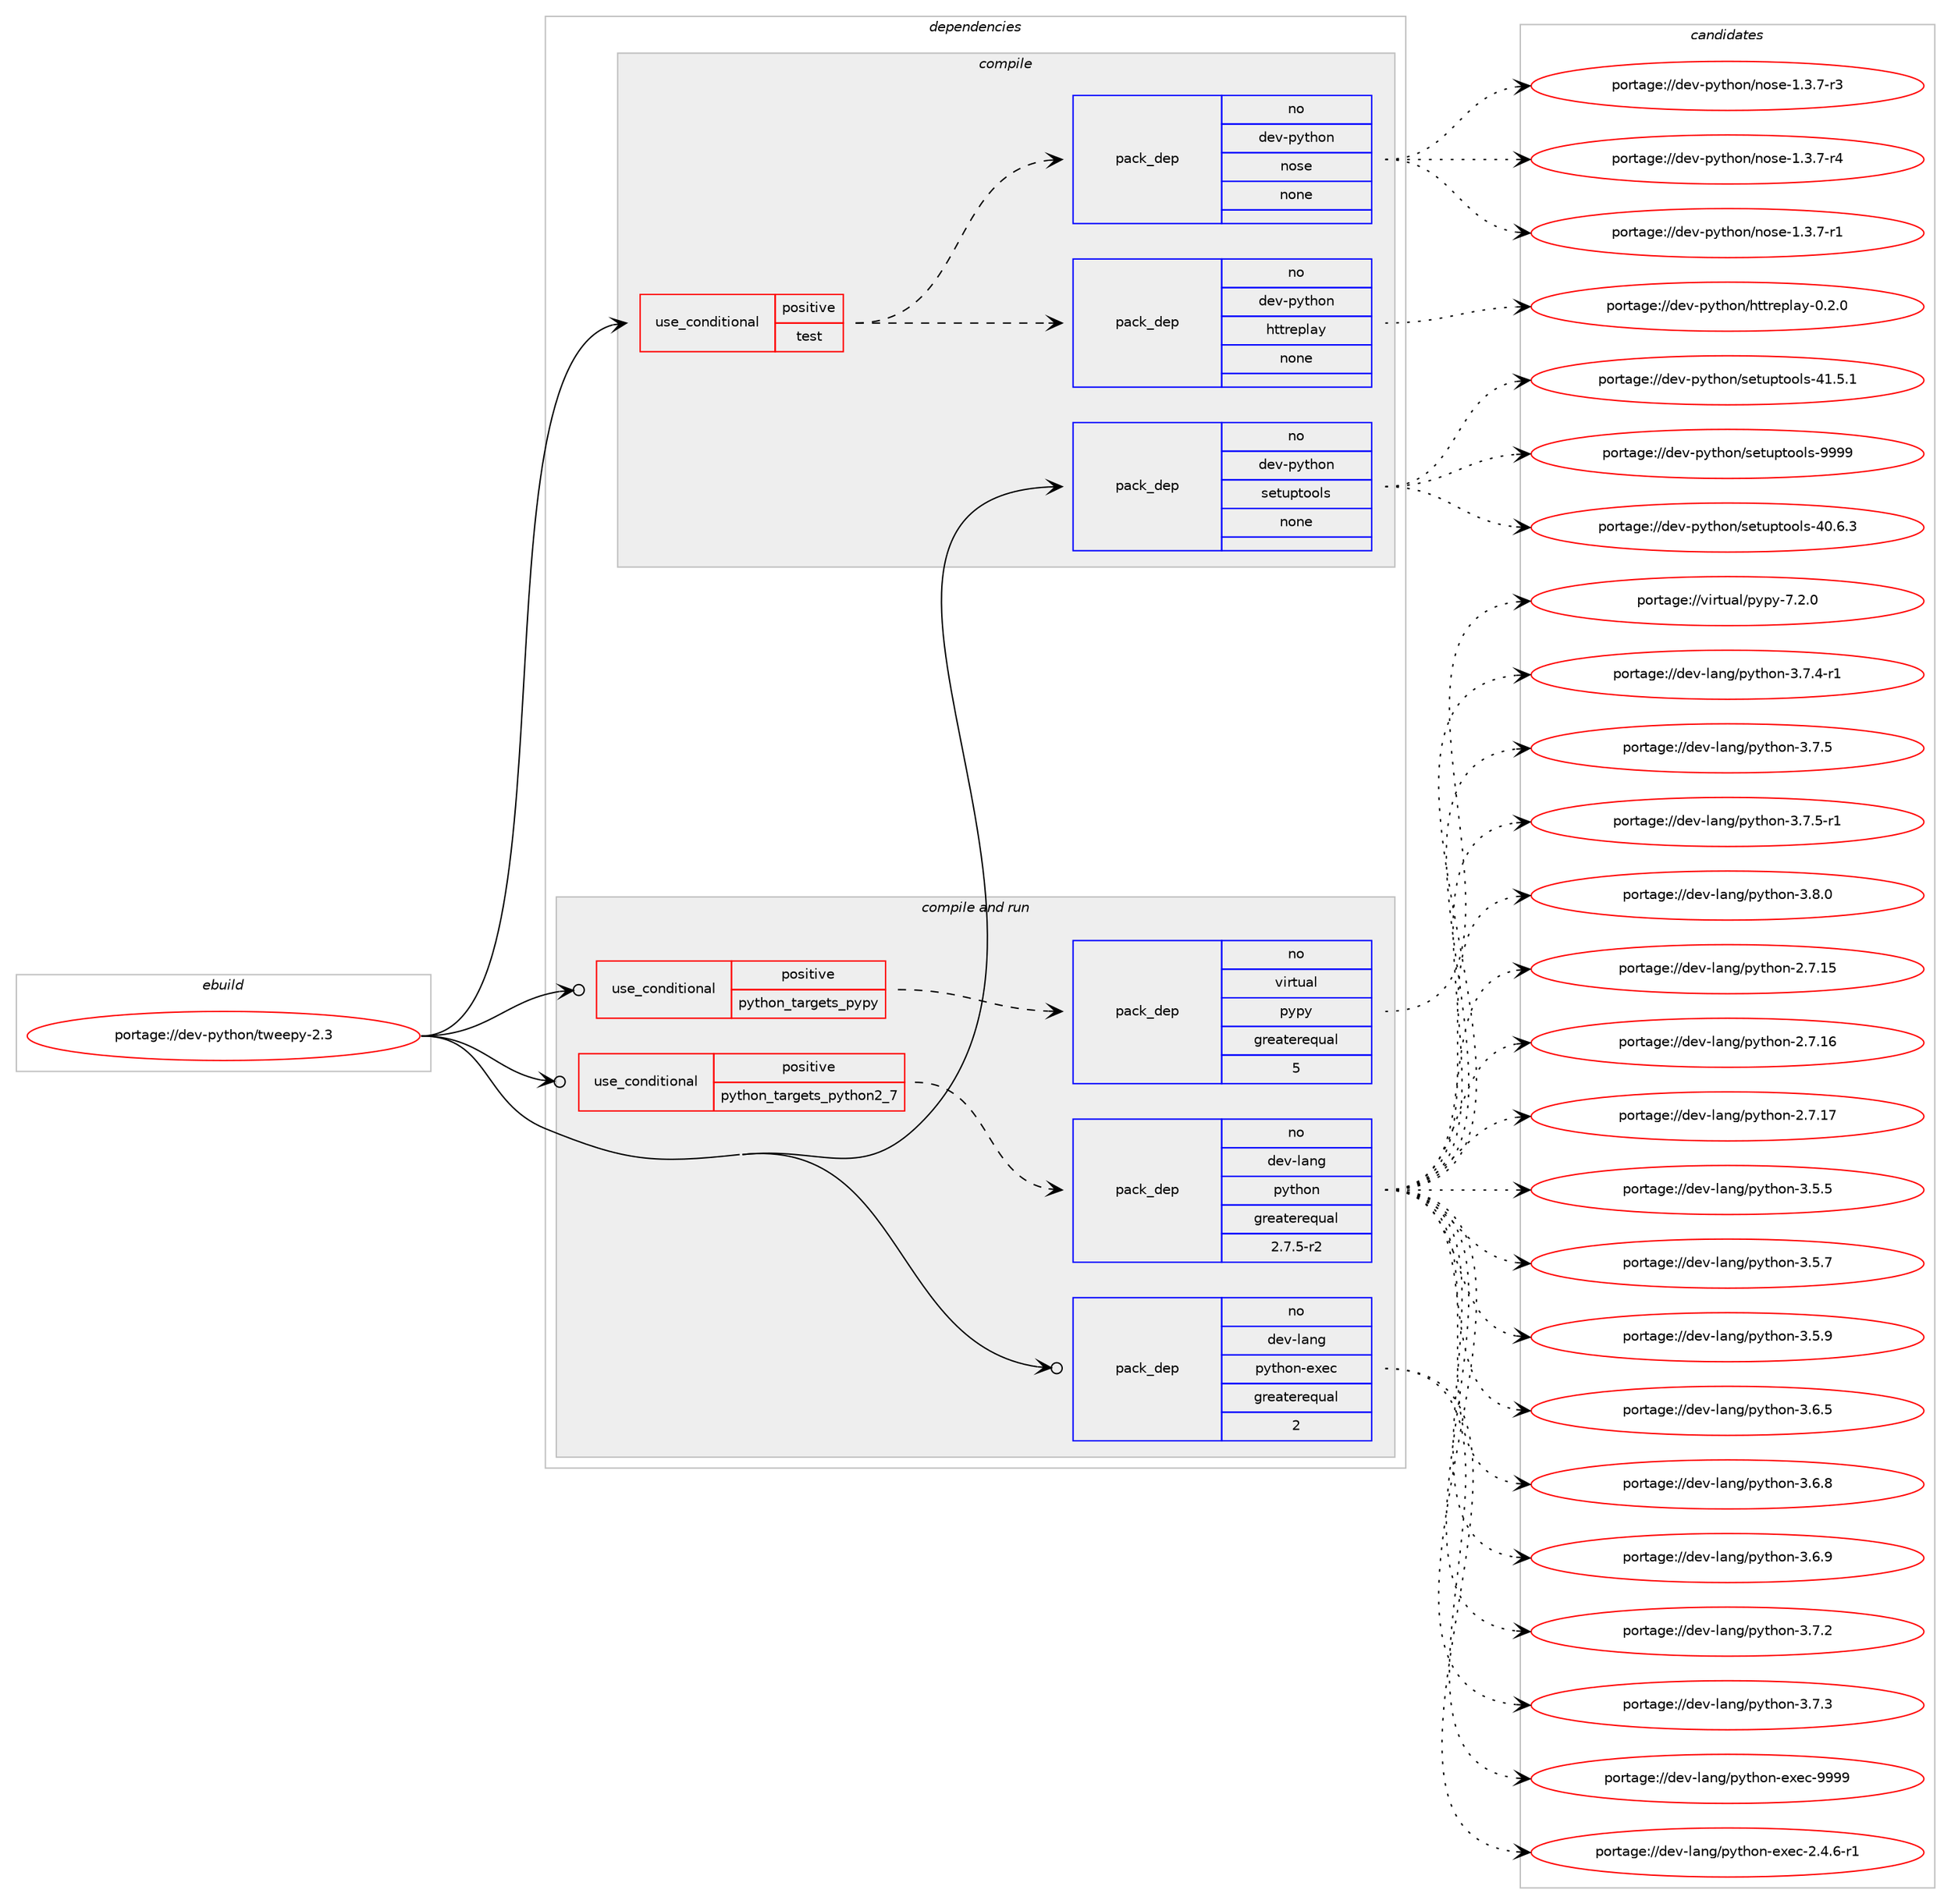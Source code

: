digraph prolog {

# *************
# Graph options
# *************

newrank=true;
concentrate=true;
compound=true;
graph [rankdir=LR,fontname=Helvetica,fontsize=10,ranksep=1.5];#, ranksep=2.5, nodesep=0.2];
edge  [arrowhead=vee];
node  [fontname=Helvetica,fontsize=10];

# **********
# The ebuild
# **********

subgraph cluster_leftcol {
color=gray;
rank=same;
label=<<i>ebuild</i>>;
id [label="portage://dev-python/tweepy-2.3", color=red, width=4, href="../dev-python/tweepy-2.3.svg"];
}

# ****************
# The dependencies
# ****************

subgraph cluster_midcol {
color=gray;
label=<<i>dependencies</i>>;
subgraph cluster_compile {
fillcolor="#eeeeee";
style=filled;
label=<<i>compile</i>>;
subgraph cond40019 {
dependency176538 [label=<<TABLE BORDER="0" CELLBORDER="1" CELLSPACING="0" CELLPADDING="4"><TR><TD ROWSPAN="3" CELLPADDING="10">use_conditional</TD></TR><TR><TD>positive</TD></TR><TR><TD>test</TD></TR></TABLE>>, shape=none, color=red];
subgraph pack133115 {
dependency176539 [label=<<TABLE BORDER="0" CELLBORDER="1" CELLSPACING="0" CELLPADDING="4" WIDTH="220"><TR><TD ROWSPAN="6" CELLPADDING="30">pack_dep</TD></TR><TR><TD WIDTH="110">no</TD></TR><TR><TD>dev-python</TD></TR><TR><TD>httreplay</TD></TR><TR><TD>none</TD></TR><TR><TD></TD></TR></TABLE>>, shape=none, color=blue];
}
dependency176538:e -> dependency176539:w [weight=20,style="dashed",arrowhead="vee"];
subgraph pack133116 {
dependency176540 [label=<<TABLE BORDER="0" CELLBORDER="1" CELLSPACING="0" CELLPADDING="4" WIDTH="220"><TR><TD ROWSPAN="6" CELLPADDING="30">pack_dep</TD></TR><TR><TD WIDTH="110">no</TD></TR><TR><TD>dev-python</TD></TR><TR><TD>nose</TD></TR><TR><TD>none</TD></TR><TR><TD></TD></TR></TABLE>>, shape=none, color=blue];
}
dependency176538:e -> dependency176540:w [weight=20,style="dashed",arrowhead="vee"];
}
id:e -> dependency176538:w [weight=20,style="solid",arrowhead="vee"];
subgraph pack133117 {
dependency176541 [label=<<TABLE BORDER="0" CELLBORDER="1" CELLSPACING="0" CELLPADDING="4" WIDTH="220"><TR><TD ROWSPAN="6" CELLPADDING="30">pack_dep</TD></TR><TR><TD WIDTH="110">no</TD></TR><TR><TD>dev-python</TD></TR><TR><TD>setuptools</TD></TR><TR><TD>none</TD></TR><TR><TD></TD></TR></TABLE>>, shape=none, color=blue];
}
id:e -> dependency176541:w [weight=20,style="solid",arrowhead="vee"];
}
subgraph cluster_compileandrun {
fillcolor="#eeeeee";
style=filled;
label=<<i>compile and run</i>>;
subgraph cond40020 {
dependency176542 [label=<<TABLE BORDER="0" CELLBORDER="1" CELLSPACING="0" CELLPADDING="4"><TR><TD ROWSPAN="3" CELLPADDING="10">use_conditional</TD></TR><TR><TD>positive</TD></TR><TR><TD>python_targets_pypy</TD></TR></TABLE>>, shape=none, color=red];
subgraph pack133118 {
dependency176543 [label=<<TABLE BORDER="0" CELLBORDER="1" CELLSPACING="0" CELLPADDING="4" WIDTH="220"><TR><TD ROWSPAN="6" CELLPADDING="30">pack_dep</TD></TR><TR><TD WIDTH="110">no</TD></TR><TR><TD>virtual</TD></TR><TR><TD>pypy</TD></TR><TR><TD>greaterequal</TD></TR><TR><TD>5</TD></TR></TABLE>>, shape=none, color=blue];
}
dependency176542:e -> dependency176543:w [weight=20,style="dashed",arrowhead="vee"];
}
id:e -> dependency176542:w [weight=20,style="solid",arrowhead="odotvee"];
subgraph cond40021 {
dependency176544 [label=<<TABLE BORDER="0" CELLBORDER="1" CELLSPACING="0" CELLPADDING="4"><TR><TD ROWSPAN="3" CELLPADDING="10">use_conditional</TD></TR><TR><TD>positive</TD></TR><TR><TD>python_targets_python2_7</TD></TR></TABLE>>, shape=none, color=red];
subgraph pack133119 {
dependency176545 [label=<<TABLE BORDER="0" CELLBORDER="1" CELLSPACING="0" CELLPADDING="4" WIDTH="220"><TR><TD ROWSPAN="6" CELLPADDING="30">pack_dep</TD></TR><TR><TD WIDTH="110">no</TD></TR><TR><TD>dev-lang</TD></TR><TR><TD>python</TD></TR><TR><TD>greaterequal</TD></TR><TR><TD>2.7.5-r2</TD></TR></TABLE>>, shape=none, color=blue];
}
dependency176544:e -> dependency176545:w [weight=20,style="dashed",arrowhead="vee"];
}
id:e -> dependency176544:w [weight=20,style="solid",arrowhead="odotvee"];
subgraph pack133120 {
dependency176546 [label=<<TABLE BORDER="0" CELLBORDER="1" CELLSPACING="0" CELLPADDING="4" WIDTH="220"><TR><TD ROWSPAN="6" CELLPADDING="30">pack_dep</TD></TR><TR><TD WIDTH="110">no</TD></TR><TR><TD>dev-lang</TD></TR><TR><TD>python-exec</TD></TR><TR><TD>greaterequal</TD></TR><TR><TD>2</TD></TR></TABLE>>, shape=none, color=blue];
}
id:e -> dependency176546:w [weight=20,style="solid",arrowhead="odotvee"];
}
subgraph cluster_run {
fillcolor="#eeeeee";
style=filled;
label=<<i>run</i>>;
}
}

# **************
# The candidates
# **************

subgraph cluster_choices {
rank=same;
color=gray;
label=<<i>candidates</i>>;

subgraph choice133115 {
color=black;
nodesep=1;
choiceportage100101118451121211161041111104710411611611410111210897121454846504648 [label="portage://dev-python/httreplay-0.2.0", color=red, width=4,href="../dev-python/httreplay-0.2.0.svg"];
dependency176539:e -> choiceportage100101118451121211161041111104710411611611410111210897121454846504648:w [style=dotted,weight="100"];
}
subgraph choice133116 {
color=black;
nodesep=1;
choiceportage10010111845112121116104111110471101111151014549465146554511449 [label="portage://dev-python/nose-1.3.7-r1", color=red, width=4,href="../dev-python/nose-1.3.7-r1.svg"];
choiceportage10010111845112121116104111110471101111151014549465146554511451 [label="portage://dev-python/nose-1.3.7-r3", color=red, width=4,href="../dev-python/nose-1.3.7-r3.svg"];
choiceportage10010111845112121116104111110471101111151014549465146554511452 [label="portage://dev-python/nose-1.3.7-r4", color=red, width=4,href="../dev-python/nose-1.3.7-r4.svg"];
dependency176540:e -> choiceportage10010111845112121116104111110471101111151014549465146554511449:w [style=dotted,weight="100"];
dependency176540:e -> choiceportage10010111845112121116104111110471101111151014549465146554511451:w [style=dotted,weight="100"];
dependency176540:e -> choiceportage10010111845112121116104111110471101111151014549465146554511452:w [style=dotted,weight="100"];
}
subgraph choice133117 {
color=black;
nodesep=1;
choiceportage100101118451121211161041111104711510111611711211611111110811545524846544651 [label="portage://dev-python/setuptools-40.6.3", color=red, width=4,href="../dev-python/setuptools-40.6.3.svg"];
choiceportage100101118451121211161041111104711510111611711211611111110811545524946534649 [label="portage://dev-python/setuptools-41.5.1", color=red, width=4,href="../dev-python/setuptools-41.5.1.svg"];
choiceportage10010111845112121116104111110471151011161171121161111111081154557575757 [label="portage://dev-python/setuptools-9999", color=red, width=4,href="../dev-python/setuptools-9999.svg"];
dependency176541:e -> choiceportage100101118451121211161041111104711510111611711211611111110811545524846544651:w [style=dotted,weight="100"];
dependency176541:e -> choiceportage100101118451121211161041111104711510111611711211611111110811545524946534649:w [style=dotted,weight="100"];
dependency176541:e -> choiceportage10010111845112121116104111110471151011161171121161111111081154557575757:w [style=dotted,weight="100"];
}
subgraph choice133118 {
color=black;
nodesep=1;
choiceportage1181051141161179710847112121112121455546504648 [label="portage://virtual/pypy-7.2.0", color=red, width=4,href="../virtual/pypy-7.2.0.svg"];
dependency176543:e -> choiceportage1181051141161179710847112121112121455546504648:w [style=dotted,weight="100"];
}
subgraph choice133119 {
color=black;
nodesep=1;
choiceportage10010111845108971101034711212111610411111045504655464953 [label="portage://dev-lang/python-2.7.15", color=red, width=4,href="../dev-lang/python-2.7.15.svg"];
choiceportage10010111845108971101034711212111610411111045504655464954 [label="portage://dev-lang/python-2.7.16", color=red, width=4,href="../dev-lang/python-2.7.16.svg"];
choiceportage10010111845108971101034711212111610411111045504655464955 [label="portage://dev-lang/python-2.7.17", color=red, width=4,href="../dev-lang/python-2.7.17.svg"];
choiceportage100101118451089711010347112121116104111110455146534653 [label="portage://dev-lang/python-3.5.5", color=red, width=4,href="../dev-lang/python-3.5.5.svg"];
choiceportage100101118451089711010347112121116104111110455146534655 [label="portage://dev-lang/python-3.5.7", color=red, width=4,href="../dev-lang/python-3.5.7.svg"];
choiceportage100101118451089711010347112121116104111110455146534657 [label="portage://dev-lang/python-3.5.9", color=red, width=4,href="../dev-lang/python-3.5.9.svg"];
choiceportage100101118451089711010347112121116104111110455146544653 [label="portage://dev-lang/python-3.6.5", color=red, width=4,href="../dev-lang/python-3.6.5.svg"];
choiceportage100101118451089711010347112121116104111110455146544656 [label="portage://dev-lang/python-3.6.8", color=red, width=4,href="../dev-lang/python-3.6.8.svg"];
choiceportage100101118451089711010347112121116104111110455146544657 [label="portage://dev-lang/python-3.6.9", color=red, width=4,href="../dev-lang/python-3.6.9.svg"];
choiceportage100101118451089711010347112121116104111110455146554650 [label="portage://dev-lang/python-3.7.2", color=red, width=4,href="../dev-lang/python-3.7.2.svg"];
choiceportage100101118451089711010347112121116104111110455146554651 [label="portage://dev-lang/python-3.7.3", color=red, width=4,href="../dev-lang/python-3.7.3.svg"];
choiceportage1001011184510897110103471121211161041111104551465546524511449 [label="portage://dev-lang/python-3.7.4-r1", color=red, width=4,href="../dev-lang/python-3.7.4-r1.svg"];
choiceportage100101118451089711010347112121116104111110455146554653 [label="portage://dev-lang/python-3.7.5", color=red, width=4,href="../dev-lang/python-3.7.5.svg"];
choiceportage1001011184510897110103471121211161041111104551465546534511449 [label="portage://dev-lang/python-3.7.5-r1", color=red, width=4,href="../dev-lang/python-3.7.5-r1.svg"];
choiceportage100101118451089711010347112121116104111110455146564648 [label="portage://dev-lang/python-3.8.0", color=red, width=4,href="../dev-lang/python-3.8.0.svg"];
dependency176545:e -> choiceportage10010111845108971101034711212111610411111045504655464953:w [style=dotted,weight="100"];
dependency176545:e -> choiceportage10010111845108971101034711212111610411111045504655464954:w [style=dotted,weight="100"];
dependency176545:e -> choiceportage10010111845108971101034711212111610411111045504655464955:w [style=dotted,weight="100"];
dependency176545:e -> choiceportage100101118451089711010347112121116104111110455146534653:w [style=dotted,weight="100"];
dependency176545:e -> choiceportage100101118451089711010347112121116104111110455146534655:w [style=dotted,weight="100"];
dependency176545:e -> choiceportage100101118451089711010347112121116104111110455146534657:w [style=dotted,weight="100"];
dependency176545:e -> choiceportage100101118451089711010347112121116104111110455146544653:w [style=dotted,weight="100"];
dependency176545:e -> choiceportage100101118451089711010347112121116104111110455146544656:w [style=dotted,weight="100"];
dependency176545:e -> choiceportage100101118451089711010347112121116104111110455146544657:w [style=dotted,weight="100"];
dependency176545:e -> choiceportage100101118451089711010347112121116104111110455146554650:w [style=dotted,weight="100"];
dependency176545:e -> choiceportage100101118451089711010347112121116104111110455146554651:w [style=dotted,weight="100"];
dependency176545:e -> choiceportage1001011184510897110103471121211161041111104551465546524511449:w [style=dotted,weight="100"];
dependency176545:e -> choiceportage100101118451089711010347112121116104111110455146554653:w [style=dotted,weight="100"];
dependency176545:e -> choiceportage1001011184510897110103471121211161041111104551465546534511449:w [style=dotted,weight="100"];
dependency176545:e -> choiceportage100101118451089711010347112121116104111110455146564648:w [style=dotted,weight="100"];
}
subgraph choice133120 {
color=black;
nodesep=1;
choiceportage10010111845108971101034711212111610411111045101120101994550465246544511449 [label="portage://dev-lang/python-exec-2.4.6-r1", color=red, width=4,href="../dev-lang/python-exec-2.4.6-r1.svg"];
choiceportage10010111845108971101034711212111610411111045101120101994557575757 [label="portage://dev-lang/python-exec-9999", color=red, width=4,href="../dev-lang/python-exec-9999.svg"];
dependency176546:e -> choiceportage10010111845108971101034711212111610411111045101120101994550465246544511449:w [style=dotted,weight="100"];
dependency176546:e -> choiceportage10010111845108971101034711212111610411111045101120101994557575757:w [style=dotted,weight="100"];
}
}

}
